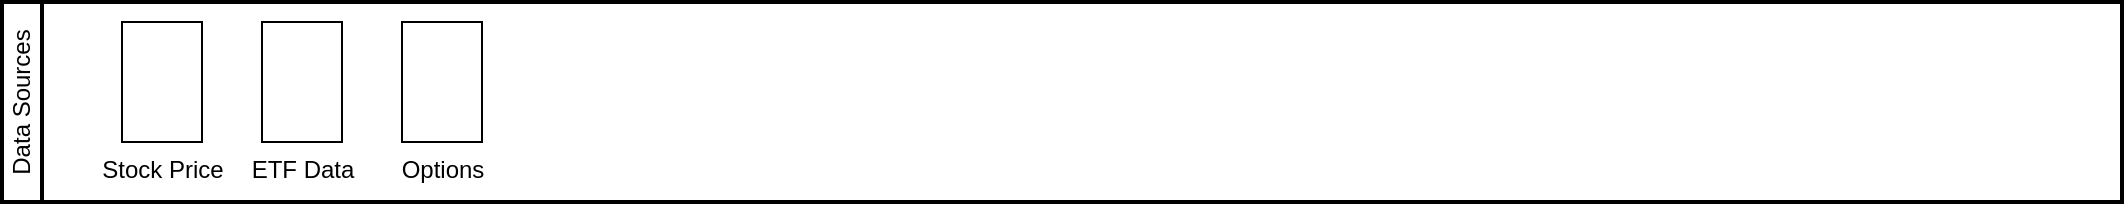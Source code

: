<mxfile version="28.2.7">
  <diagram name="Page-1" id="um6HprOgmlatR75-x4Ov">
    <mxGraphModel dx="1095" dy="790" grid="1" gridSize="10" guides="1" tooltips="1" connect="1" arrows="1" fold="1" page="1" pageScale="1" pageWidth="1100" pageHeight="850" math="0" shadow="0">
      <root>
        <mxCell id="0" />
        <mxCell id="1" parent="0" />
        <mxCell id="mIyz_2zXa_5hhBJOPnVT-1" value="Data Sources" style="swimlane;html=1;startSize=20;fontStyle=0;collapsible=0;horizontal=0;swimlaneLine=1;swimlaneFillColor=#ffffff;strokeWidth=2;whiteSpace=wrap;" vertex="1" parent="1">
          <mxGeometry x="20" y="30" width="1060" height="100" as="geometry" />
        </mxCell>
        <mxCell id="mIyz_2zXa_5hhBJOPnVT-2" value="Stock Price" style="shape=mxgraph.bpmn.data2;labelPosition=center;verticalLabelPosition=bottom;align=center;verticalAlign=top;size=15;html=1;" vertex="1" parent="mIyz_2zXa_5hhBJOPnVT-1">
          <mxGeometry x="60" y="10" width="40" height="60" as="geometry" />
        </mxCell>
        <mxCell id="mIyz_2zXa_5hhBJOPnVT-3" value="ETF Data" style="shape=mxgraph.bpmn.data2;labelPosition=center;verticalLabelPosition=bottom;align=center;verticalAlign=top;size=15;html=1;" vertex="1" parent="mIyz_2zXa_5hhBJOPnVT-1">
          <mxGeometry x="130" y="10" width="40" height="60" as="geometry" />
        </mxCell>
        <mxCell id="mIyz_2zXa_5hhBJOPnVT-4" value="Options" style="shape=mxgraph.bpmn.data2;labelPosition=center;verticalLabelPosition=bottom;align=center;verticalAlign=top;size=15;html=1;" vertex="1" parent="mIyz_2zXa_5hhBJOPnVT-1">
          <mxGeometry x="200" y="10" width="40" height="60" as="geometry" />
        </mxCell>
      </root>
    </mxGraphModel>
  </diagram>
</mxfile>
